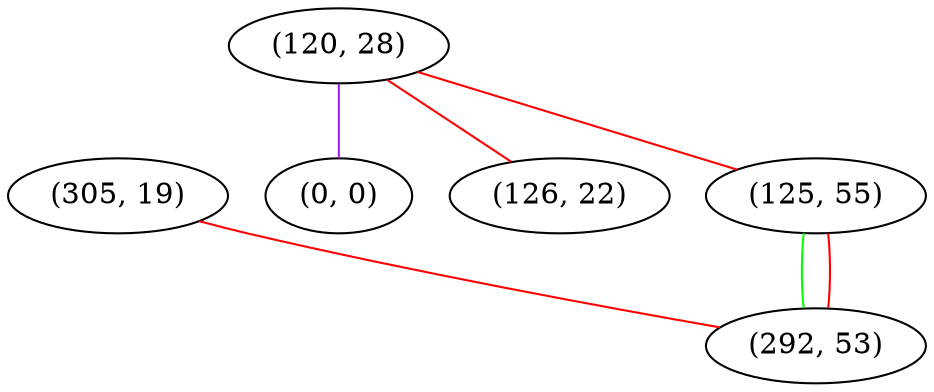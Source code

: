 graph "" {
"(305, 19)";
"(120, 28)";
"(0, 0)";
"(126, 22)";
"(125, 55)";
"(292, 53)";
"(305, 19)" -- "(292, 53)"  [color=red, key=0, weight=1];
"(120, 28)" -- "(125, 55)"  [color=red, key=0, weight=1];
"(120, 28)" -- "(0, 0)"  [color=purple, key=0, weight=4];
"(120, 28)" -- "(126, 22)"  [color=red, key=0, weight=1];
"(125, 55)" -- "(292, 53)"  [color=green, key=0, weight=2];
"(125, 55)" -- "(292, 53)"  [color=red, key=1, weight=1];
}
